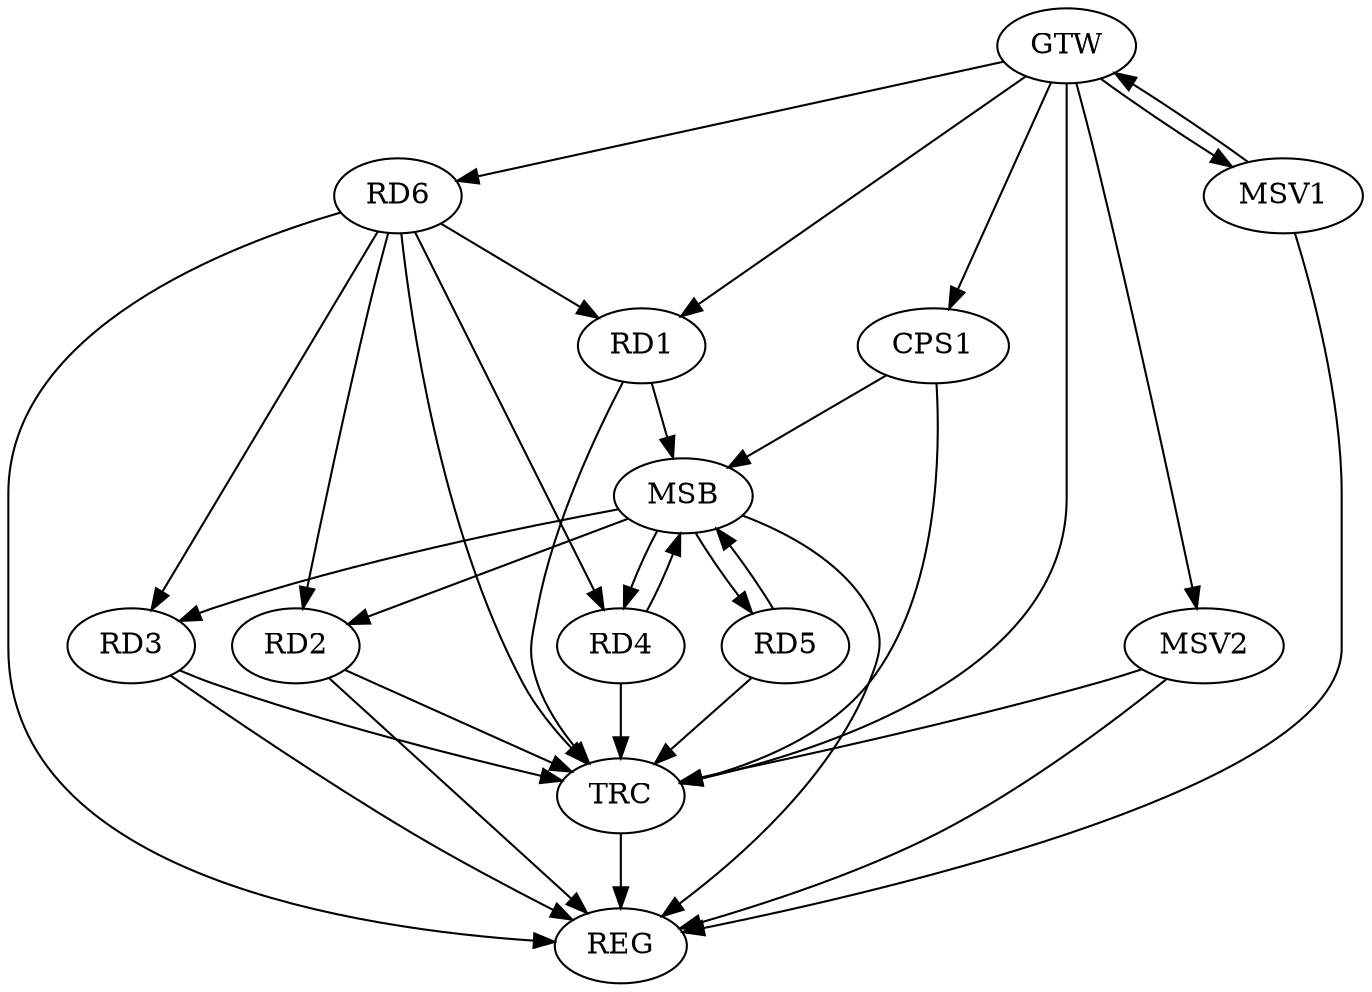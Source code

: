 strict digraph G {
  RD1 [ label="RD1" ];
  RD2 [ label="RD2" ];
  RD3 [ label="RD3" ];
  RD4 [ label="RD4" ];
  RD5 [ label="RD5" ];
  RD6 [ label="RD6" ];
  CPS1 [ label="CPS1" ];
  GTW [ label="GTW" ];
  REG [ label="REG" ];
  MSB [ label="MSB" ];
  TRC [ label="TRC" ];
  MSV1 [ label="MSV1" ];
  MSV2 [ label="MSV2" ];
  RD6 -> RD2;
  GTW -> RD1;
  GTW -> RD6;
  GTW -> CPS1;
  RD2 -> REG;
  RD3 -> REG;
  RD1 -> MSB;
  MSB -> RD2;
  MSB -> REG;
  RD4 -> MSB;
  RD5 -> MSB;
  CPS1 -> MSB;
  MSB -> RD3;
  MSB -> RD4;
  MSB -> RD5;
  RD1 -> TRC;
  RD2 -> TRC;
  RD3 -> TRC;
  RD4 -> TRC;
  RD5 -> TRC;
  RD6 -> TRC;
  CPS1 -> TRC;
  GTW -> TRC;
  TRC -> REG;
  RD6 -> REG;
  RD6 -> RD4;
  RD6 -> RD3;
  RD6 -> RD1;
  MSV1 -> GTW;
  GTW -> MSV1;
  MSV1 -> REG;
  GTW -> MSV2;
  MSV2 -> REG;
  MSV2 -> TRC;
}
